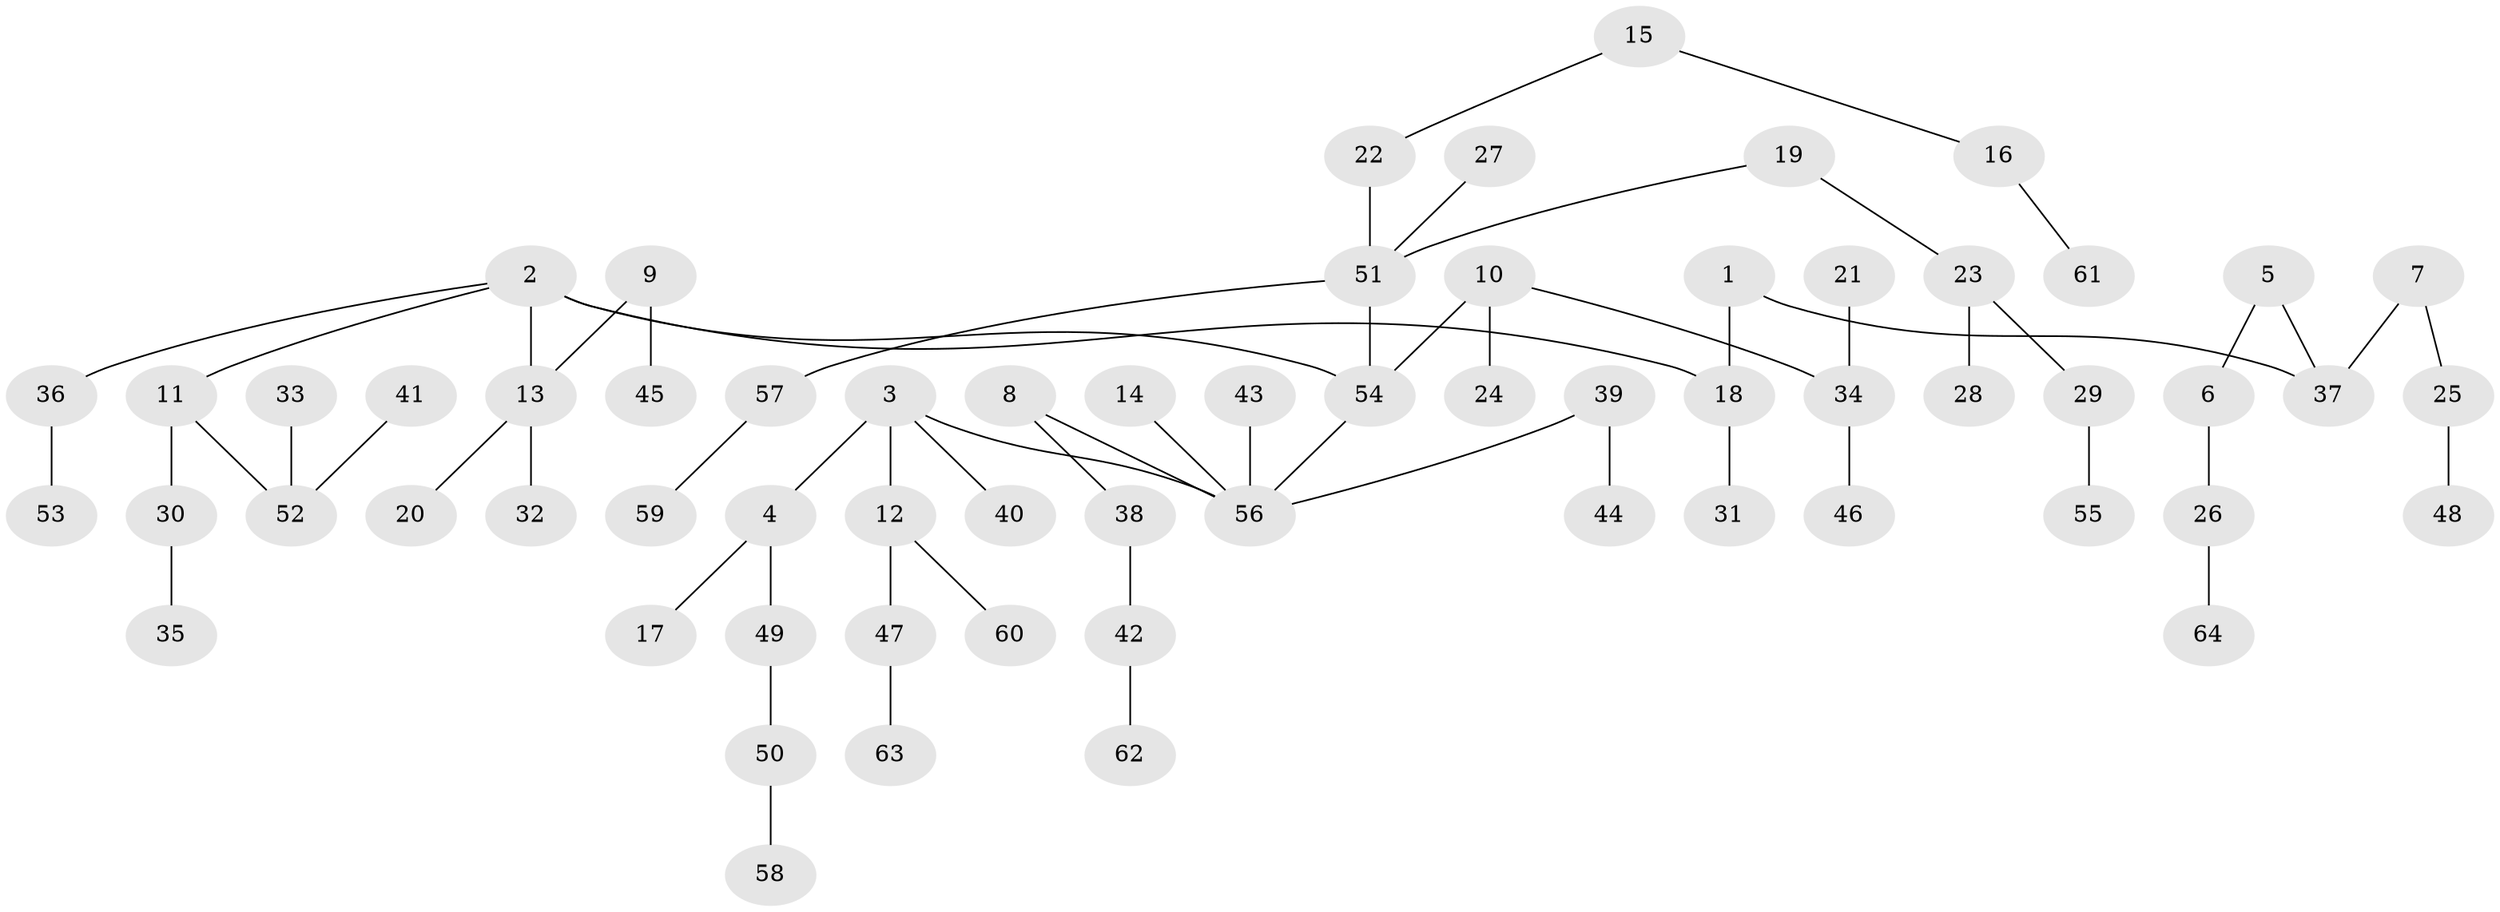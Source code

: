 // original degree distribution, {5: 0.022222222222222223, 7: 0.011111111111111112, 2: 0.28888888888888886, 6: 0.022222222222222223, 4: 0.06666666666666667, 1: 0.4777777777777778, 3: 0.1111111111111111}
// Generated by graph-tools (version 1.1) at 2025/37/03/04/25 23:37:22]
// undirected, 64 vertices, 63 edges
graph export_dot {
  node [color=gray90,style=filled];
  1;
  2;
  3;
  4;
  5;
  6;
  7;
  8;
  9;
  10;
  11;
  12;
  13;
  14;
  15;
  16;
  17;
  18;
  19;
  20;
  21;
  22;
  23;
  24;
  25;
  26;
  27;
  28;
  29;
  30;
  31;
  32;
  33;
  34;
  35;
  36;
  37;
  38;
  39;
  40;
  41;
  42;
  43;
  44;
  45;
  46;
  47;
  48;
  49;
  50;
  51;
  52;
  53;
  54;
  55;
  56;
  57;
  58;
  59;
  60;
  61;
  62;
  63;
  64;
  1 -- 18 [weight=1.0];
  1 -- 37 [weight=1.0];
  2 -- 11 [weight=1.0];
  2 -- 13 [weight=1.0];
  2 -- 18 [weight=1.0];
  2 -- 36 [weight=1.0];
  2 -- 54 [weight=1.0];
  3 -- 4 [weight=1.0];
  3 -- 12 [weight=1.0];
  3 -- 40 [weight=1.0];
  3 -- 56 [weight=1.0];
  4 -- 17 [weight=1.0];
  4 -- 49 [weight=1.0];
  5 -- 6 [weight=1.0];
  5 -- 37 [weight=1.0];
  6 -- 26 [weight=1.0];
  7 -- 25 [weight=1.0];
  7 -- 37 [weight=1.0];
  8 -- 38 [weight=1.0];
  8 -- 56 [weight=1.0];
  9 -- 13 [weight=1.0];
  9 -- 45 [weight=1.0];
  10 -- 24 [weight=1.0];
  10 -- 34 [weight=1.0];
  10 -- 54 [weight=1.0];
  11 -- 30 [weight=1.0];
  11 -- 52 [weight=1.0];
  12 -- 47 [weight=1.0];
  12 -- 60 [weight=1.0];
  13 -- 20 [weight=1.0];
  13 -- 32 [weight=1.0];
  14 -- 56 [weight=1.0];
  15 -- 16 [weight=1.0];
  15 -- 22 [weight=1.0];
  16 -- 61 [weight=1.0];
  18 -- 31 [weight=1.0];
  19 -- 23 [weight=1.0];
  19 -- 51 [weight=1.0];
  21 -- 34 [weight=1.0];
  22 -- 51 [weight=1.0];
  23 -- 28 [weight=1.0];
  23 -- 29 [weight=1.0];
  25 -- 48 [weight=1.0];
  26 -- 64 [weight=1.0];
  27 -- 51 [weight=1.0];
  29 -- 55 [weight=1.0];
  30 -- 35 [weight=1.0];
  33 -- 52 [weight=1.0];
  34 -- 46 [weight=1.0];
  36 -- 53 [weight=1.0];
  38 -- 42 [weight=1.0];
  39 -- 44 [weight=1.0];
  39 -- 56 [weight=1.0];
  41 -- 52 [weight=1.0];
  42 -- 62 [weight=1.0];
  43 -- 56 [weight=1.0];
  47 -- 63 [weight=1.0];
  49 -- 50 [weight=1.0];
  50 -- 58 [weight=1.0];
  51 -- 54 [weight=1.0];
  51 -- 57 [weight=1.0];
  54 -- 56 [weight=1.0];
  57 -- 59 [weight=1.0];
}
